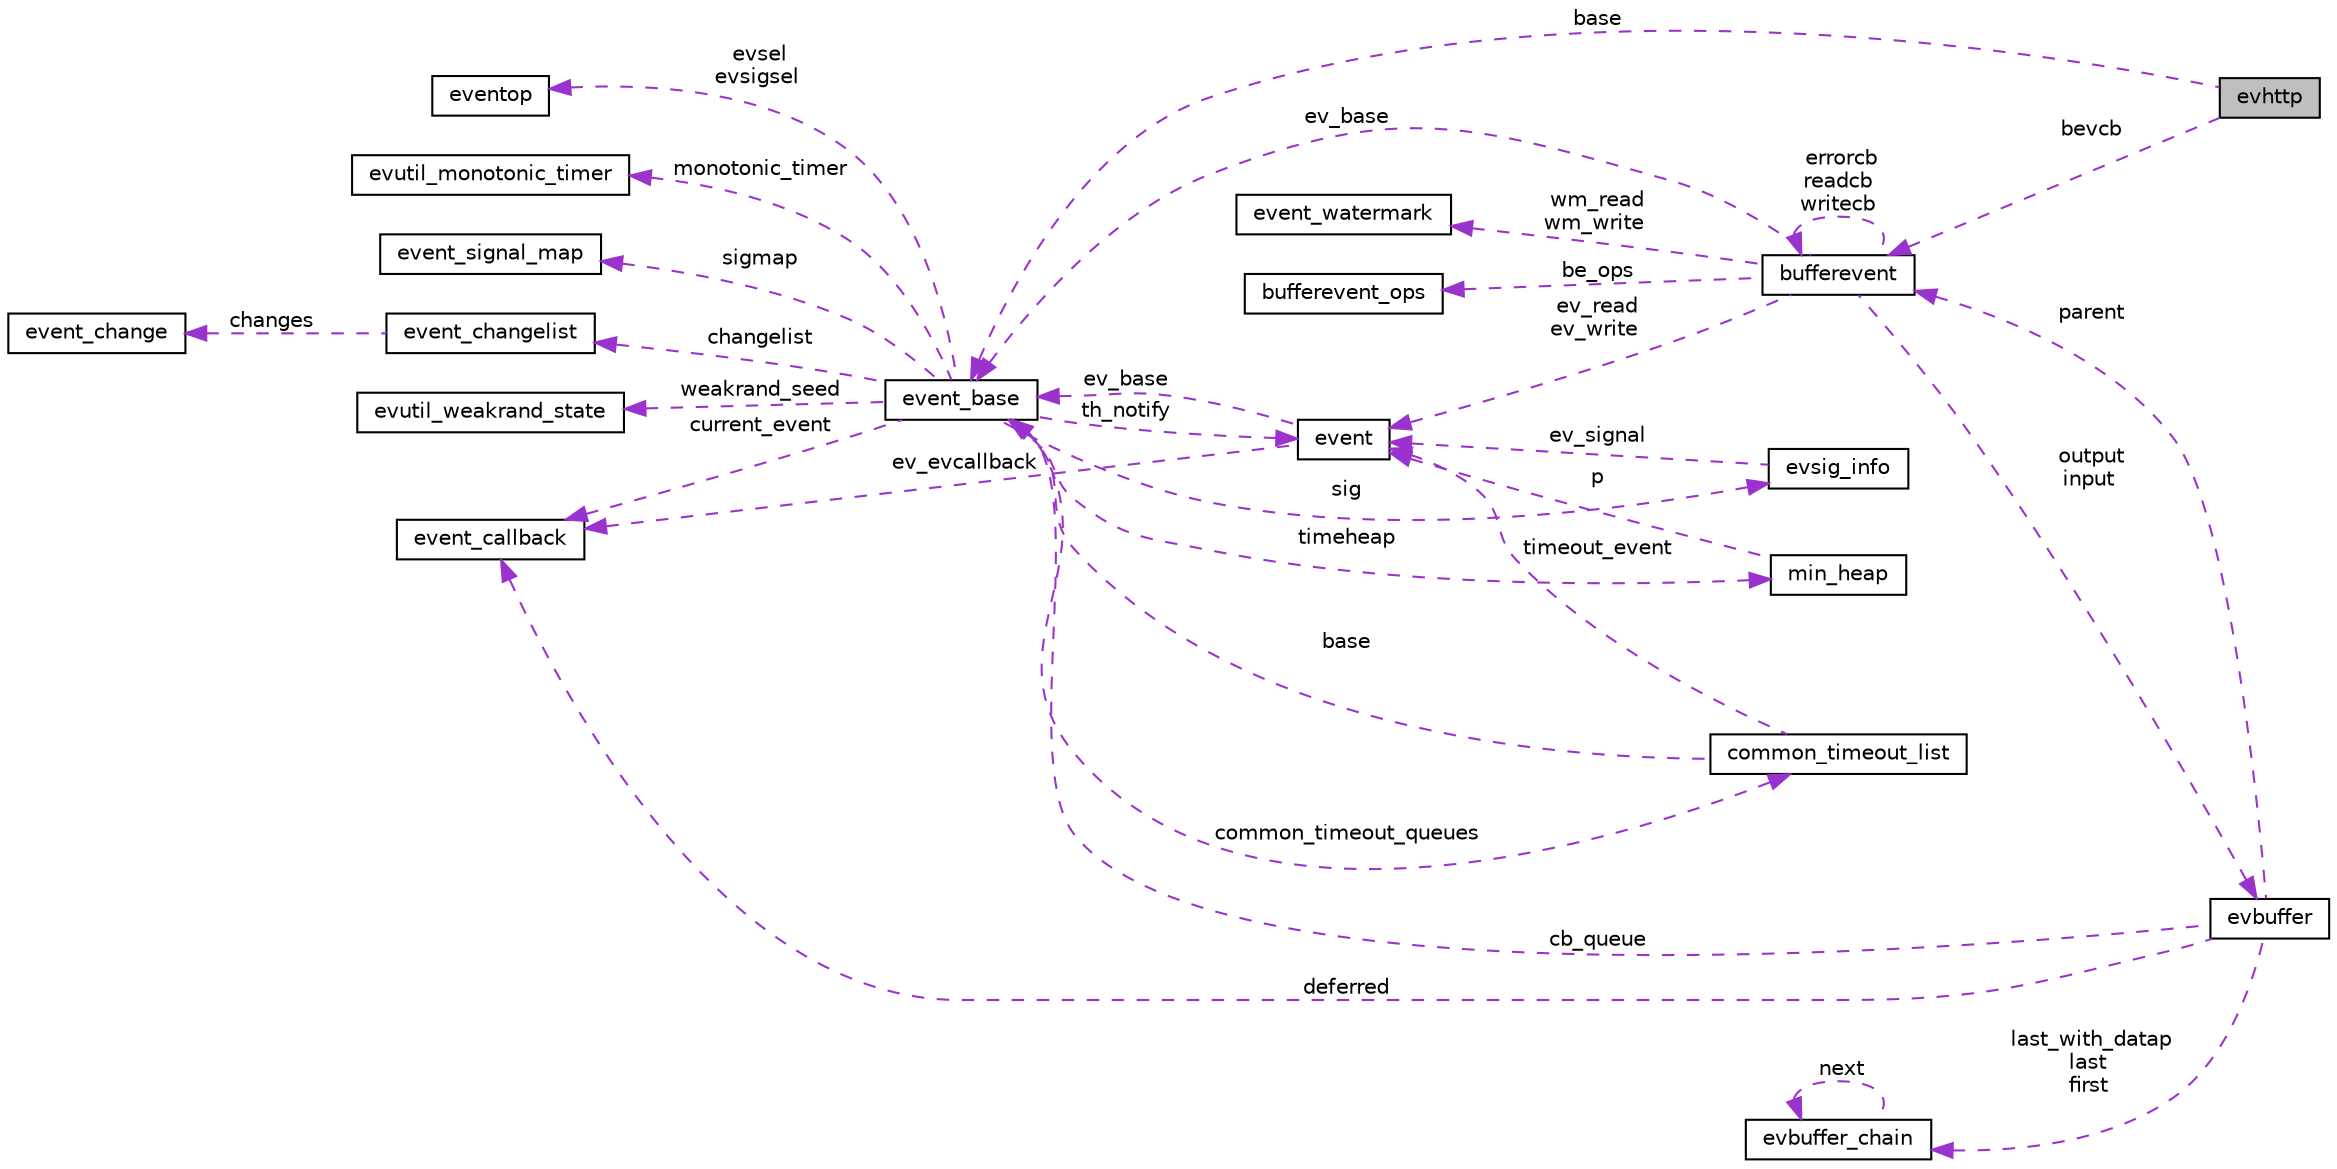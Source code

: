digraph "evhttp"
{
 // LATEX_PDF_SIZE
  edge [fontname="Helvetica",fontsize="10",labelfontname="Helvetica",labelfontsize="10"];
  node [fontname="Helvetica",fontsize="10",shape=record];
  rankdir="LR";
  Node1 [label="evhttp",height=0.2,width=0.4,color="black", fillcolor="grey75", style="filled", fontcolor="black",tooltip=" "];
  Node2 -> Node1 [dir="back",color="darkorchid3",fontsize="10",style="dashed",label=" base" ,fontname="Helvetica"];
  Node2 [label="event_base",height=0.2,width=0.4,color="black", fillcolor="white", style="filled",URL="$structevent__base.html",tooltip=" "];
  Node3 -> Node2 [dir="back",color="darkorchid3",fontsize="10",style="dashed",label=" evsel\nevsigsel" ,fontname="Helvetica"];
  Node3 [label="eventop",height=0.2,width=0.4,color="black", fillcolor="white", style="filled",URL="$structeventop.html",tooltip=" "];
  Node4 -> Node2 [dir="back",color="darkorchid3",fontsize="10",style="dashed",label=" sig" ,fontname="Helvetica"];
  Node4 [label="evsig_info",height=0.2,width=0.4,color="black", fillcolor="white", style="filled",URL="$structevsig__info.html",tooltip=" "];
  Node5 -> Node4 [dir="back",color="darkorchid3",fontsize="10",style="dashed",label=" ev_signal" ,fontname="Helvetica"];
  Node5 [label="event",height=0.2,width=0.4,color="black", fillcolor="white", style="filled",URL="$structevent.html",tooltip=" "];
  Node6 -> Node5 [dir="back",color="darkorchid3",fontsize="10",style="dashed",label=" ev_evcallback" ,fontname="Helvetica"];
  Node6 [label="event_callback",height=0.2,width=0.4,color="black", fillcolor="white", style="filled",URL="$structevent__callback.html",tooltip=" "];
  Node2 -> Node5 [dir="back",color="darkorchid3",fontsize="10",style="dashed",label=" ev_base" ,fontname="Helvetica"];
  Node7 -> Node2 [dir="back",color="darkorchid3",fontsize="10",style="dashed",label=" timeheap" ,fontname="Helvetica"];
  Node7 [label="min_heap",height=0.2,width=0.4,color="black", fillcolor="white", style="filled",URL="$structmin__heap.html",tooltip=" "];
  Node5 -> Node7 [dir="back",color="darkorchid3",fontsize="10",style="dashed",label=" p" ,fontname="Helvetica"];
  Node5 -> Node2 [dir="back",color="darkorchid3",fontsize="10",style="dashed",label=" th_notify" ,fontname="Helvetica"];
  Node6 -> Node2 [dir="back",color="darkorchid3",fontsize="10",style="dashed",label=" current_event" ,fontname="Helvetica"];
  Node8 -> Node2 [dir="back",color="darkorchid3",fontsize="10",style="dashed",label=" common_timeout_queues" ,fontname="Helvetica"];
  Node8 [label="common_timeout_list",height=0.2,width=0.4,color="black", fillcolor="white", style="filled",URL="$structcommon__timeout__list.html",tooltip=" "];
  Node5 -> Node8 [dir="back",color="darkorchid3",fontsize="10",style="dashed",label=" timeout_event" ,fontname="Helvetica"];
  Node2 -> Node8 [dir="back",color="darkorchid3",fontsize="10",style="dashed",label=" base" ,fontname="Helvetica"];
  Node9 -> Node2 [dir="back",color="darkorchid3",fontsize="10",style="dashed",label=" monotonic_timer" ,fontname="Helvetica"];
  Node9 [label="evutil_monotonic_timer",height=0.2,width=0.4,color="black", fillcolor="white", style="filled",URL="$structevutil__monotonic__timer.html",tooltip=" "];
  Node10 -> Node2 [dir="back",color="darkorchid3",fontsize="10",style="dashed",label=" sigmap" ,fontname="Helvetica"];
  Node10 [label="event_signal_map",height=0.2,width=0.4,color="black", fillcolor="white", style="filled",URL="$structevent__signal__map.html",tooltip=" "];
  Node11 -> Node2 [dir="back",color="darkorchid3",fontsize="10",style="dashed",label=" changelist" ,fontname="Helvetica"];
  Node11 [label="event_changelist",height=0.2,width=0.4,color="black", fillcolor="white", style="filled",URL="$structevent__changelist.html",tooltip=" "];
  Node12 -> Node11 [dir="back",color="darkorchid3",fontsize="10",style="dashed",label=" changes" ,fontname="Helvetica"];
  Node12 [label="event_change",height=0.2,width=0.4,color="black", fillcolor="white", style="filled",URL="$structevent__change.html",tooltip=" "];
  Node13 -> Node2 [dir="back",color="darkorchid3",fontsize="10",style="dashed",label=" weakrand_seed" ,fontname="Helvetica"];
  Node13 [label="evutil_weakrand_state",height=0.2,width=0.4,color="black", fillcolor="white", style="filled",URL="$structevutil__weakrand__state.html",tooltip=" "];
  Node14 -> Node1 [dir="back",color="darkorchid3",fontsize="10",style="dashed",label=" bevcb" ,fontname="Helvetica"];
  Node14 [label="bufferevent",height=0.2,width=0.4,color="black", fillcolor="white", style="filled",URL="$structbufferevent.html",tooltip=" "];
  Node15 -> Node14 [dir="back",color="darkorchid3",fontsize="10",style="dashed",label=" wm_read\nwm_write" ,fontname="Helvetica"];
  Node15 [label="event_watermark",height=0.2,width=0.4,color="black", fillcolor="white", style="filled",URL="$structevent__watermark.html",tooltip=" "];
  Node5 -> Node14 [dir="back",color="darkorchid3",fontsize="10",style="dashed",label=" ev_read\nev_write" ,fontname="Helvetica"];
  Node16 -> Node14 [dir="back",color="darkorchid3",fontsize="10",style="dashed",label=" output\ninput" ,fontname="Helvetica"];
  Node16 [label="evbuffer",height=0.2,width=0.4,color="black", fillcolor="white", style="filled",URL="$structevbuffer.html",tooltip=" "];
  Node6 -> Node16 [dir="back",color="darkorchid3",fontsize="10",style="dashed",label=" deferred" ,fontname="Helvetica"];
  Node17 -> Node16 [dir="back",color="darkorchid3",fontsize="10",style="dashed",label=" last_with_datap\nlast\nfirst" ,fontname="Helvetica"];
  Node17 [label="evbuffer_chain",height=0.2,width=0.4,color="black", fillcolor="white", style="filled",URL="$structevbuffer__chain.html",tooltip=" "];
  Node17 -> Node17 [dir="back",color="darkorchid3",fontsize="10",style="dashed",label=" next" ,fontname="Helvetica"];
  Node2 -> Node16 [dir="back",color="darkorchid3",fontsize="10",style="dashed",label=" cb_queue" ,fontname="Helvetica"];
  Node14 -> Node16 [dir="back",color="darkorchid3",fontsize="10",style="dashed",label=" parent" ,fontname="Helvetica"];
  Node2 -> Node14 [dir="back",color="darkorchid3",fontsize="10",style="dashed",label=" ev_base" ,fontname="Helvetica"];
  Node14 -> Node14 [dir="back",color="darkorchid3",fontsize="10",style="dashed",label=" errorcb\nreadcb\nwritecb" ,fontname="Helvetica"];
  Node18 -> Node14 [dir="back",color="darkorchid3",fontsize="10",style="dashed",label=" be_ops" ,fontname="Helvetica"];
  Node18 [label="bufferevent_ops",height=0.2,width=0.4,color="black", fillcolor="white", style="filled",URL="$structbufferevent__ops.html",tooltip=" "];
}
